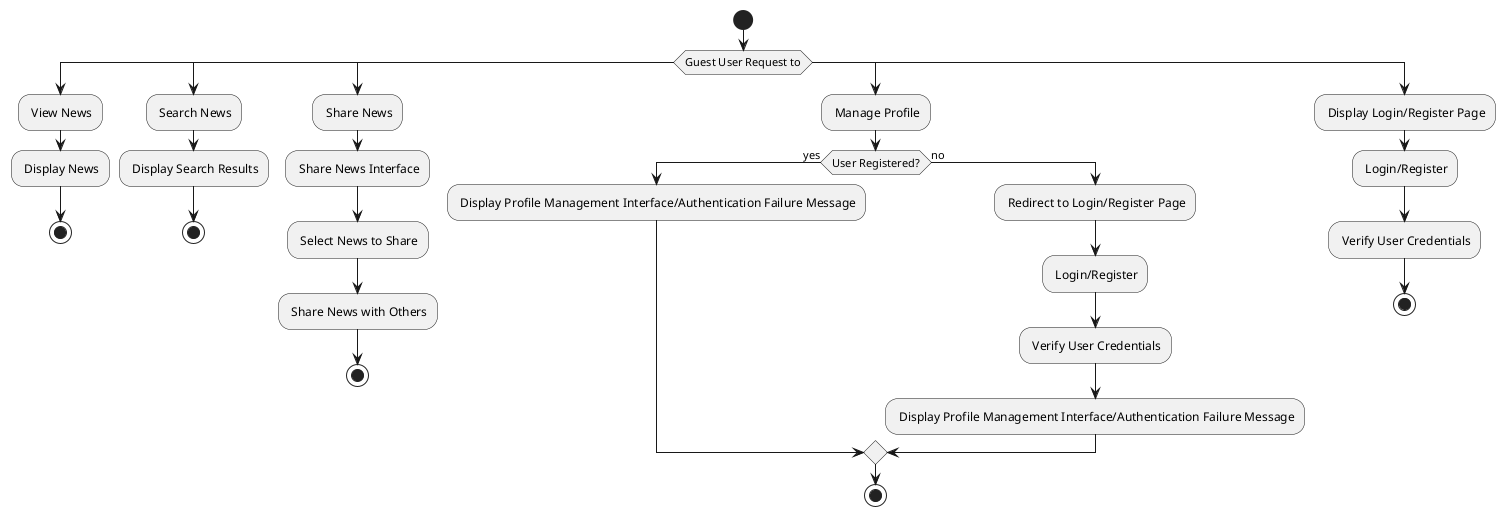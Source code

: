@startuml
start

switch (Guest User Request to)
    case ()
        : View News;
        : Display News;
        stop
    case ()
        : Search News;
        : Display Search Results;
        stop

    case ()
        : Share News;
        : Share News Interface;
        : Select News to Share;
        : Share News with Others;
        stop
    case ()
        : Manage Profile;
        if (User Registered?) then (yes)
            : Display Profile Management Interface/Authentication Failure Message;
        else (no)
            : Redirect to Login/Register Page;
            : Login/Register;
            : Verify User Credentials;
            : Display Profile Management Interface/Authentication Failure Message;
        endif
        stop
    case ()
        : Display Login/Register Page;
        : Login/Register;
        : Verify User Credentials;
        stop
endswitch

@enduml
